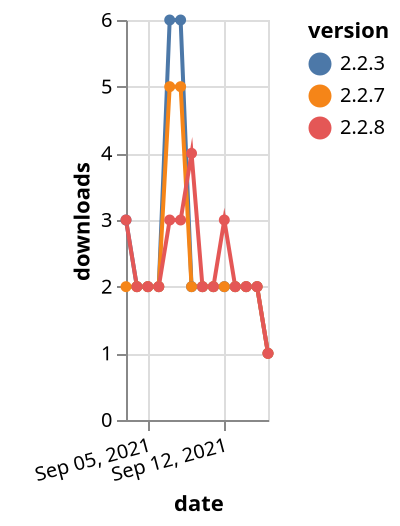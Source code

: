 {"$schema": "https://vega.github.io/schema/vega-lite/v5.json", "description": "A simple bar chart with embedded data.", "data": {"values": [{"date": "2021-09-03", "total": 4750, "delta": 3, "version": "2.2.3"}, {"date": "2021-09-04", "total": 4752, "delta": 2, "version": "2.2.3"}, {"date": "2021-09-05", "total": 4754, "delta": 2, "version": "2.2.3"}, {"date": "2021-09-06", "total": 4756, "delta": 2, "version": "2.2.3"}, {"date": "2021-09-07", "total": 4762, "delta": 6, "version": "2.2.3"}, {"date": "2021-09-08", "total": 4768, "delta": 6, "version": "2.2.3"}, {"date": "2021-09-09", "total": 4770, "delta": 2, "version": "2.2.3"}, {"date": "2021-09-10", "total": 4772, "delta": 2, "version": "2.2.3"}, {"date": "2021-09-11", "total": 4774, "delta": 2, "version": "2.2.3"}, {"date": "2021-09-12", "total": 4776, "delta": 2, "version": "2.2.3"}, {"date": "2021-09-13", "total": 4778, "delta": 2, "version": "2.2.3"}, {"date": "2021-09-14", "total": 4780, "delta": 2, "version": "2.2.3"}, {"date": "2021-09-15", "total": 4782, "delta": 2, "version": "2.2.3"}, {"date": "2021-09-16", "total": 4783, "delta": 1, "version": "2.2.3"}, {"date": "2021-09-03", "total": 3829, "delta": 2, "version": "2.2.7"}, {"date": "2021-09-04", "total": 3831, "delta": 2, "version": "2.2.7"}, {"date": "2021-09-05", "total": 3833, "delta": 2, "version": "2.2.7"}, {"date": "2021-09-06", "total": 3835, "delta": 2, "version": "2.2.7"}, {"date": "2021-09-07", "total": 3840, "delta": 5, "version": "2.2.7"}, {"date": "2021-09-08", "total": 3845, "delta": 5, "version": "2.2.7"}, {"date": "2021-09-09", "total": 3847, "delta": 2, "version": "2.2.7"}, {"date": "2021-09-10", "total": 3849, "delta": 2, "version": "2.2.7"}, {"date": "2021-09-11", "total": 3851, "delta": 2, "version": "2.2.7"}, {"date": "2021-09-12", "total": 3853, "delta": 2, "version": "2.2.7"}, {"date": "2021-09-13", "total": 3855, "delta": 2, "version": "2.2.7"}, {"date": "2021-09-14", "total": 3857, "delta": 2, "version": "2.2.7"}, {"date": "2021-09-15", "total": 3859, "delta": 2, "version": "2.2.7"}, {"date": "2021-09-16", "total": 3860, "delta": 1, "version": "2.2.7"}, {"date": "2021-09-03", "total": 2728, "delta": 3, "version": "2.2.8"}, {"date": "2021-09-04", "total": 2730, "delta": 2, "version": "2.2.8"}, {"date": "2021-09-05", "total": 2732, "delta": 2, "version": "2.2.8"}, {"date": "2021-09-06", "total": 2734, "delta": 2, "version": "2.2.8"}, {"date": "2021-09-07", "total": 2737, "delta": 3, "version": "2.2.8"}, {"date": "2021-09-08", "total": 2740, "delta": 3, "version": "2.2.8"}, {"date": "2021-09-09", "total": 2744, "delta": 4, "version": "2.2.8"}, {"date": "2021-09-10", "total": 2746, "delta": 2, "version": "2.2.8"}, {"date": "2021-09-11", "total": 2748, "delta": 2, "version": "2.2.8"}, {"date": "2021-09-12", "total": 2751, "delta": 3, "version": "2.2.8"}, {"date": "2021-09-13", "total": 2753, "delta": 2, "version": "2.2.8"}, {"date": "2021-09-14", "total": 2755, "delta": 2, "version": "2.2.8"}, {"date": "2021-09-15", "total": 2757, "delta": 2, "version": "2.2.8"}, {"date": "2021-09-16", "total": 2758, "delta": 1, "version": "2.2.8"}]}, "width": "container", "mark": {"type": "line", "point": {"filled": true}}, "encoding": {"x": {"field": "date", "type": "temporal", "timeUnit": "yearmonthdate", "title": "date", "axis": {"labelAngle": -15}}, "y": {"field": "delta", "type": "quantitative", "title": "downloads"}, "color": {"field": "version", "type": "nominal"}, "tooltip": {"field": "delta"}}}